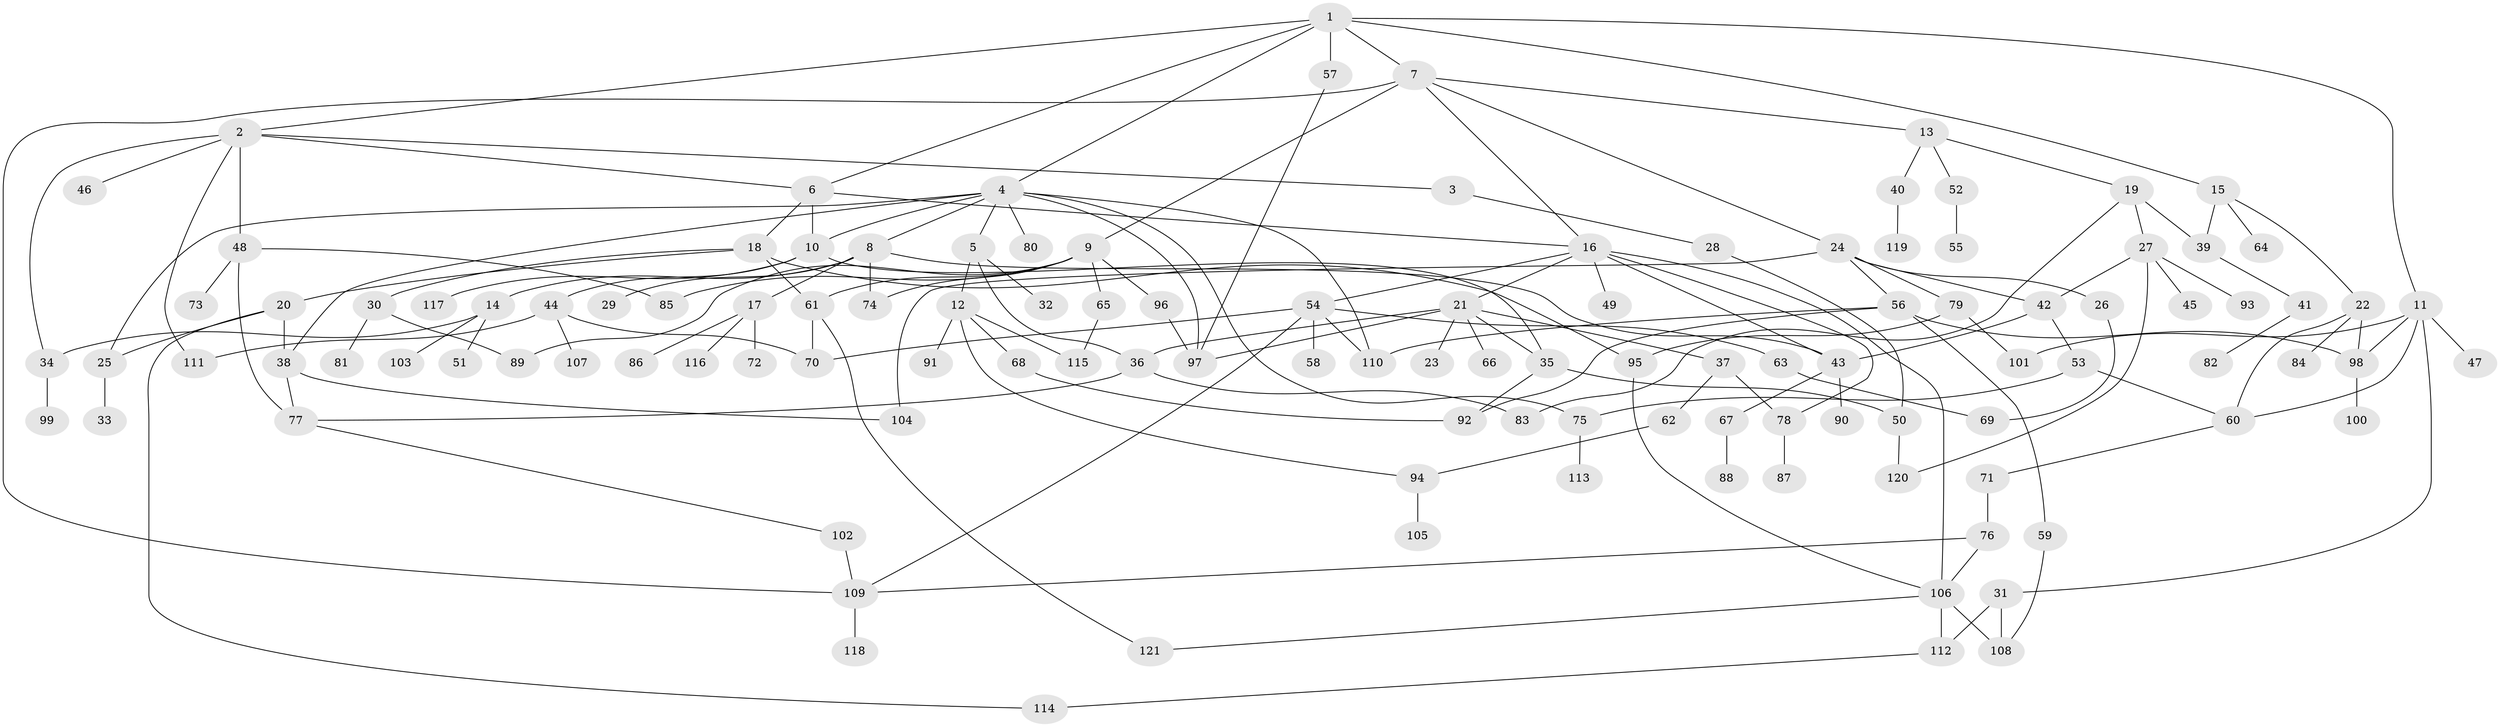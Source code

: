 // Generated by graph-tools (version 1.1) at 2025/10/02/27/25 16:10:51]
// undirected, 121 vertices, 173 edges
graph export_dot {
graph [start="1"]
  node [color=gray90,style=filled];
  1;
  2;
  3;
  4;
  5;
  6;
  7;
  8;
  9;
  10;
  11;
  12;
  13;
  14;
  15;
  16;
  17;
  18;
  19;
  20;
  21;
  22;
  23;
  24;
  25;
  26;
  27;
  28;
  29;
  30;
  31;
  32;
  33;
  34;
  35;
  36;
  37;
  38;
  39;
  40;
  41;
  42;
  43;
  44;
  45;
  46;
  47;
  48;
  49;
  50;
  51;
  52;
  53;
  54;
  55;
  56;
  57;
  58;
  59;
  60;
  61;
  62;
  63;
  64;
  65;
  66;
  67;
  68;
  69;
  70;
  71;
  72;
  73;
  74;
  75;
  76;
  77;
  78;
  79;
  80;
  81;
  82;
  83;
  84;
  85;
  86;
  87;
  88;
  89;
  90;
  91;
  92;
  93;
  94;
  95;
  96;
  97;
  98;
  99;
  100;
  101;
  102;
  103;
  104;
  105;
  106;
  107;
  108;
  109;
  110;
  111;
  112;
  113;
  114;
  115;
  116;
  117;
  118;
  119;
  120;
  121;
  1 -- 2;
  1 -- 4;
  1 -- 6;
  1 -- 7;
  1 -- 11;
  1 -- 15;
  1 -- 57;
  2 -- 3;
  2 -- 46;
  2 -- 48;
  2 -- 6;
  2 -- 34;
  2 -- 111;
  3 -- 28;
  4 -- 5;
  4 -- 8;
  4 -- 10;
  4 -- 38;
  4 -- 75;
  4 -- 80;
  4 -- 110;
  4 -- 25;
  4 -- 97;
  5 -- 12;
  5 -- 32;
  5 -- 36;
  6 -- 16;
  6 -- 18;
  6 -- 10;
  7 -- 9;
  7 -- 13;
  7 -- 24;
  7 -- 109;
  7 -- 16;
  8 -- 14;
  8 -- 17;
  8 -- 29;
  8 -- 43;
  8 -- 74;
  9 -- 65;
  9 -- 89;
  9 -- 96;
  9 -- 85;
  9 -- 74;
  9 -- 61;
  10 -- 44;
  10 -- 117;
  10 -- 35;
  11 -- 31;
  11 -- 47;
  11 -- 98;
  11 -- 101;
  11 -- 60;
  12 -- 68;
  12 -- 91;
  12 -- 94;
  12 -- 115;
  13 -- 19;
  13 -- 40;
  13 -- 52;
  14 -- 34;
  14 -- 51;
  14 -- 103;
  15 -- 22;
  15 -- 39;
  15 -- 64;
  16 -- 21;
  16 -- 49;
  16 -- 54;
  16 -- 43;
  16 -- 106;
  16 -- 78;
  17 -- 72;
  17 -- 86;
  17 -- 116;
  18 -- 20;
  18 -- 30;
  18 -- 61;
  18 -- 95;
  19 -- 27;
  19 -- 83;
  19 -- 39;
  20 -- 25;
  20 -- 114;
  20 -- 38;
  21 -- 23;
  21 -- 35;
  21 -- 37;
  21 -- 66;
  21 -- 97;
  21 -- 36;
  22 -- 84;
  22 -- 98;
  22 -- 60;
  24 -- 26;
  24 -- 42;
  24 -- 56;
  24 -- 79;
  24 -- 104;
  25 -- 33;
  26 -- 69;
  27 -- 45;
  27 -- 93;
  27 -- 120;
  27 -- 42;
  28 -- 50;
  30 -- 81;
  30 -- 89;
  31 -- 112;
  31 -- 108;
  34 -- 99;
  35 -- 92;
  35 -- 50;
  36 -- 83;
  36 -- 77;
  37 -- 62;
  37 -- 78;
  38 -- 104;
  38 -- 77;
  39 -- 41;
  40 -- 119;
  41 -- 82;
  42 -- 53;
  42 -- 43;
  43 -- 67;
  43 -- 90;
  44 -- 70;
  44 -- 107;
  44 -- 111;
  48 -- 73;
  48 -- 77;
  48 -- 85;
  50 -- 120;
  52 -- 55;
  53 -- 60;
  53 -- 75;
  54 -- 58;
  54 -- 63;
  54 -- 109;
  54 -- 110;
  54 -- 70;
  56 -- 59;
  56 -- 92;
  56 -- 110;
  56 -- 98;
  57 -- 97;
  59 -- 108;
  60 -- 71;
  61 -- 121;
  61 -- 70;
  62 -- 94;
  63 -- 69;
  65 -- 115;
  67 -- 88;
  68 -- 92;
  71 -- 76;
  75 -- 113;
  76 -- 106;
  76 -- 109;
  77 -- 102;
  78 -- 87;
  79 -- 95;
  79 -- 101;
  94 -- 105;
  95 -- 106;
  96 -- 97;
  98 -- 100;
  102 -- 109;
  106 -- 108;
  106 -- 112;
  106 -- 121;
  109 -- 118;
  112 -- 114;
}
